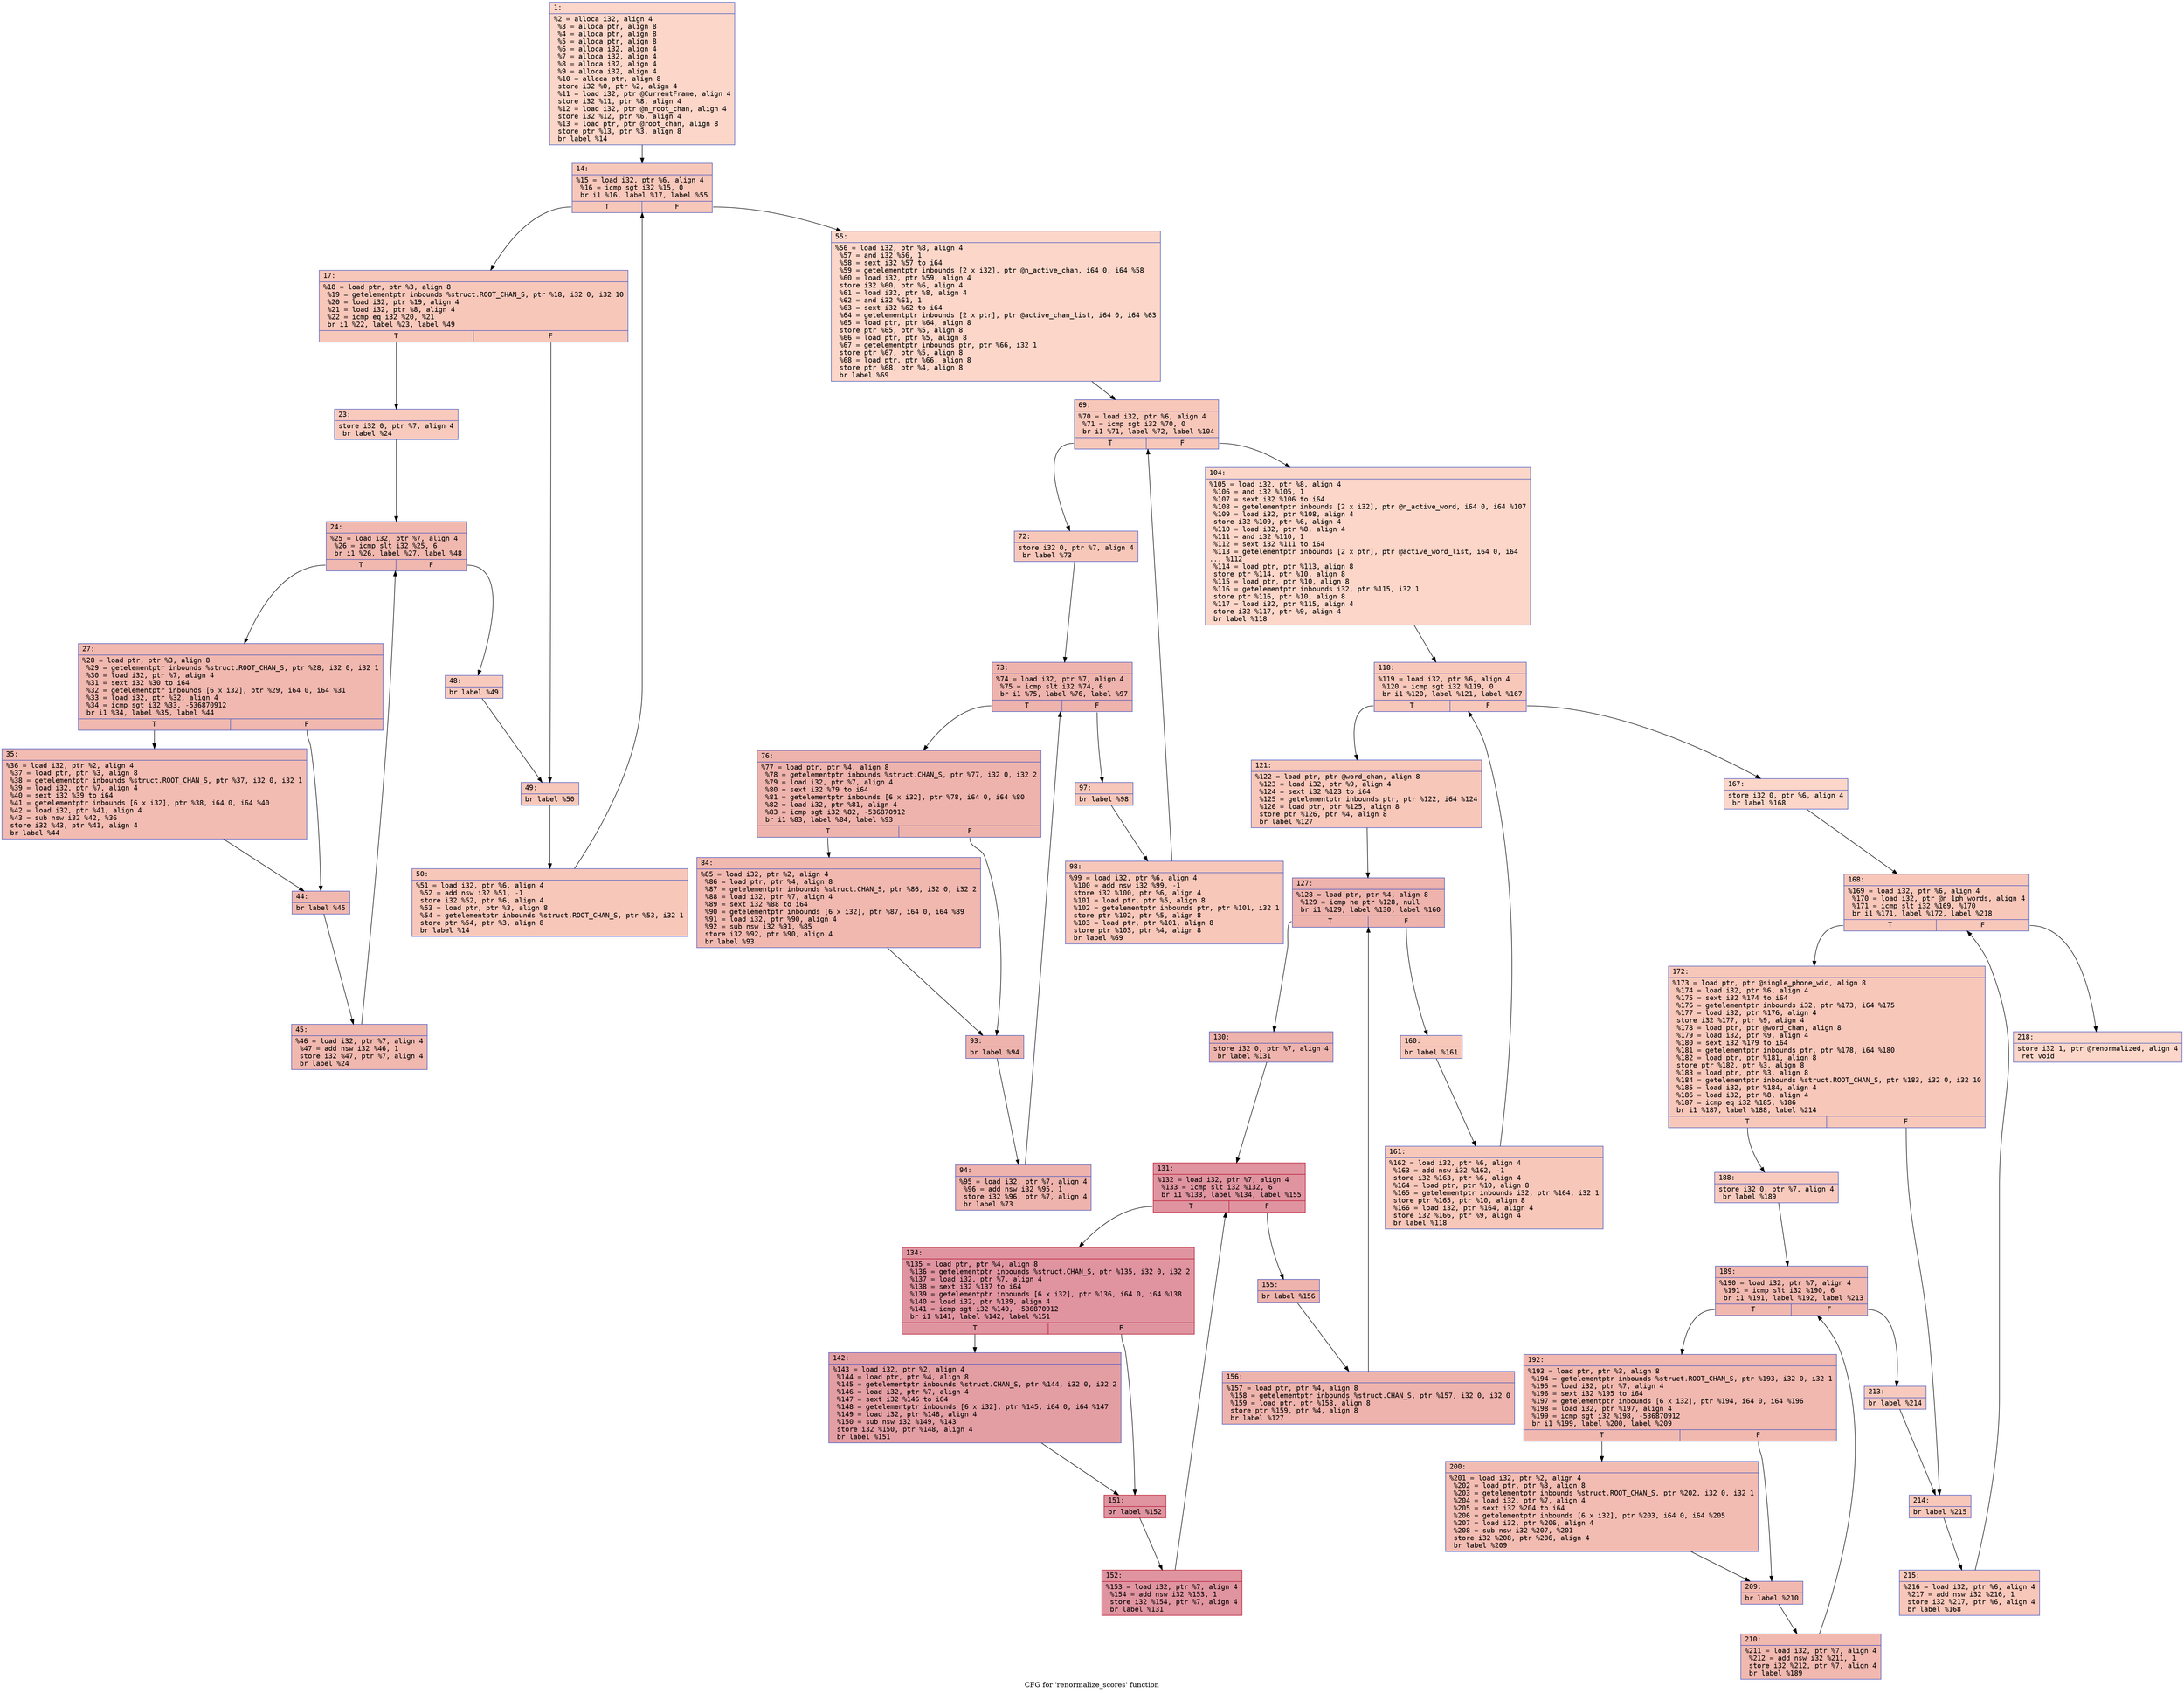 digraph "CFG for 'renormalize_scores' function" {
	label="CFG for 'renormalize_scores' function";

	Node0x60000203e170 [shape=record,color="#3d50c3ff", style=filled, fillcolor="#f6a38570" fontname="Courier",label="{1:\l|  %2 = alloca i32, align 4\l  %3 = alloca ptr, align 8\l  %4 = alloca ptr, align 8\l  %5 = alloca ptr, align 8\l  %6 = alloca i32, align 4\l  %7 = alloca i32, align 4\l  %8 = alloca i32, align 4\l  %9 = alloca i32, align 4\l  %10 = alloca ptr, align 8\l  store i32 %0, ptr %2, align 4\l  %11 = load i32, ptr @CurrentFrame, align 4\l  store i32 %11, ptr %8, align 4\l  %12 = load i32, ptr @n_root_chan, align 4\l  store i32 %12, ptr %6, align 4\l  %13 = load ptr, ptr @root_chan, align 8\l  store ptr %13, ptr %3, align 8\l  br label %14\l}"];
	Node0x60000203e170 -> Node0x60000203e1c0[tooltip="1 -> 14\nProbability 100.00%" ];
	Node0x60000203e1c0 [shape=record,color="#3d50c3ff", style=filled, fillcolor="#ec7f6370" fontname="Courier",label="{14:\l|  %15 = load i32, ptr %6, align 4\l  %16 = icmp sgt i32 %15, 0\l  br i1 %16, label %17, label %55\l|{<s0>T|<s1>F}}"];
	Node0x60000203e1c0:s0 -> Node0x60000203e210[tooltip="14 -> 17\nProbability 96.88%" ];
	Node0x60000203e1c0:s1 -> Node0x60000203e530[tooltip="14 -> 55\nProbability 3.12%" ];
	Node0x60000203e210 [shape=record,color="#3d50c3ff", style=filled, fillcolor="#ec7f6370" fontname="Courier",label="{17:\l|  %18 = load ptr, ptr %3, align 8\l  %19 = getelementptr inbounds %struct.ROOT_CHAN_S, ptr %18, i32 0, i32 10\l  %20 = load i32, ptr %19, align 4\l  %21 = load i32, ptr %8, align 4\l  %22 = icmp eq i32 %20, %21\l  br i1 %22, label %23, label %49\l|{<s0>T|<s1>F}}"];
	Node0x60000203e210:s0 -> Node0x60000203e260[tooltip="17 -> 23\nProbability 50.00%" ];
	Node0x60000203e210:s1 -> Node0x60000203e490[tooltip="17 -> 49\nProbability 50.00%" ];
	Node0x60000203e260 [shape=record,color="#3d50c3ff", style=filled, fillcolor="#ef886b70" fontname="Courier",label="{23:\l|  store i32 0, ptr %7, align 4\l  br label %24\l}"];
	Node0x60000203e260 -> Node0x60000203e2b0[tooltip="23 -> 24\nProbability 100.00%" ];
	Node0x60000203e2b0 [shape=record,color="#3d50c3ff", style=filled, fillcolor="#dc5d4a70" fontname="Courier",label="{24:\l|  %25 = load i32, ptr %7, align 4\l  %26 = icmp slt i32 %25, 6\l  br i1 %26, label %27, label %48\l|{<s0>T|<s1>F}}"];
	Node0x60000203e2b0:s0 -> Node0x60000203e300[tooltip="24 -> 27\nProbability 96.88%" ];
	Node0x60000203e2b0:s1 -> Node0x60000203e440[tooltip="24 -> 48\nProbability 3.12%" ];
	Node0x60000203e300 [shape=record,color="#3d50c3ff", style=filled, fillcolor="#dc5d4a70" fontname="Courier",label="{27:\l|  %28 = load ptr, ptr %3, align 8\l  %29 = getelementptr inbounds %struct.ROOT_CHAN_S, ptr %28, i32 0, i32 1\l  %30 = load i32, ptr %7, align 4\l  %31 = sext i32 %30 to i64\l  %32 = getelementptr inbounds [6 x i32], ptr %29, i64 0, i64 %31\l  %33 = load i32, ptr %32, align 4\l  %34 = icmp sgt i32 %33, -536870912\l  br i1 %34, label %35, label %44\l|{<s0>T|<s1>F}}"];
	Node0x60000203e300:s0 -> Node0x60000203e350[tooltip="27 -> 35\nProbability 50.00%" ];
	Node0x60000203e300:s1 -> Node0x60000203e3a0[tooltip="27 -> 44\nProbability 50.00%" ];
	Node0x60000203e350 [shape=record,color="#3d50c3ff", style=filled, fillcolor="#e1675170" fontname="Courier",label="{35:\l|  %36 = load i32, ptr %2, align 4\l  %37 = load ptr, ptr %3, align 8\l  %38 = getelementptr inbounds %struct.ROOT_CHAN_S, ptr %37, i32 0, i32 1\l  %39 = load i32, ptr %7, align 4\l  %40 = sext i32 %39 to i64\l  %41 = getelementptr inbounds [6 x i32], ptr %38, i64 0, i64 %40\l  %42 = load i32, ptr %41, align 4\l  %43 = sub nsw i32 %42, %36\l  store i32 %43, ptr %41, align 4\l  br label %44\l}"];
	Node0x60000203e350 -> Node0x60000203e3a0[tooltip="35 -> 44\nProbability 100.00%" ];
	Node0x60000203e3a0 [shape=record,color="#3d50c3ff", style=filled, fillcolor="#dc5d4a70" fontname="Courier",label="{44:\l|  br label %45\l}"];
	Node0x60000203e3a0 -> Node0x60000203e3f0[tooltip="44 -> 45\nProbability 100.00%" ];
	Node0x60000203e3f0 [shape=record,color="#3d50c3ff", style=filled, fillcolor="#dc5d4a70" fontname="Courier",label="{45:\l|  %46 = load i32, ptr %7, align 4\l  %47 = add nsw i32 %46, 1\l  store i32 %47, ptr %7, align 4\l  br label %24\l}"];
	Node0x60000203e3f0 -> Node0x60000203e2b0[tooltip="45 -> 24\nProbability 100.00%" ];
	Node0x60000203e440 [shape=record,color="#3d50c3ff", style=filled, fillcolor="#ef886b70" fontname="Courier",label="{48:\l|  br label %49\l}"];
	Node0x60000203e440 -> Node0x60000203e490[tooltip="48 -> 49\nProbability 100.00%" ];
	Node0x60000203e490 [shape=record,color="#3d50c3ff", style=filled, fillcolor="#ec7f6370" fontname="Courier",label="{49:\l|  br label %50\l}"];
	Node0x60000203e490 -> Node0x60000203e4e0[tooltip="49 -> 50\nProbability 100.00%" ];
	Node0x60000203e4e0 [shape=record,color="#3d50c3ff", style=filled, fillcolor="#ec7f6370" fontname="Courier",label="{50:\l|  %51 = load i32, ptr %6, align 4\l  %52 = add nsw i32 %51, -1\l  store i32 %52, ptr %6, align 4\l  %53 = load ptr, ptr %3, align 8\l  %54 = getelementptr inbounds %struct.ROOT_CHAN_S, ptr %53, i32 1\l  store ptr %54, ptr %3, align 8\l  br label %14\l}"];
	Node0x60000203e4e0 -> Node0x60000203e1c0[tooltip="50 -> 14\nProbability 100.00%" ];
	Node0x60000203e530 [shape=record,color="#3d50c3ff", style=filled, fillcolor="#f6a38570" fontname="Courier",label="{55:\l|  %56 = load i32, ptr %8, align 4\l  %57 = and i32 %56, 1\l  %58 = sext i32 %57 to i64\l  %59 = getelementptr inbounds [2 x i32], ptr @n_active_chan, i64 0, i64 %58\l  %60 = load i32, ptr %59, align 4\l  store i32 %60, ptr %6, align 4\l  %61 = load i32, ptr %8, align 4\l  %62 = and i32 %61, 1\l  %63 = sext i32 %62 to i64\l  %64 = getelementptr inbounds [2 x ptr], ptr @active_chan_list, i64 0, i64 %63\l  %65 = load ptr, ptr %64, align 8\l  store ptr %65, ptr %5, align 8\l  %66 = load ptr, ptr %5, align 8\l  %67 = getelementptr inbounds ptr, ptr %66, i32 1\l  store ptr %67, ptr %5, align 8\l  %68 = load ptr, ptr %66, align 8\l  store ptr %68, ptr %4, align 8\l  br label %69\l}"];
	Node0x60000203e530 -> Node0x60000203e580[tooltip="55 -> 69\nProbability 100.00%" ];
	Node0x60000203e580 [shape=record,color="#3d50c3ff", style=filled, fillcolor="#ec7f6370" fontname="Courier",label="{69:\l|  %70 = load i32, ptr %6, align 4\l  %71 = icmp sgt i32 %70, 0\l  br i1 %71, label %72, label %104\l|{<s0>T|<s1>F}}"];
	Node0x60000203e580:s0 -> Node0x60000203e5d0[tooltip="69 -> 72\nProbability 96.88%" ];
	Node0x60000203e580:s1 -> Node0x60000203e850[tooltip="69 -> 104\nProbability 3.12%" ];
	Node0x60000203e5d0 [shape=record,color="#3d50c3ff", style=filled, fillcolor="#ec7f6370" fontname="Courier",label="{72:\l|  store i32 0, ptr %7, align 4\l  br label %73\l}"];
	Node0x60000203e5d0 -> Node0x60000203e620[tooltip="72 -> 73\nProbability 100.00%" ];
	Node0x60000203e620 [shape=record,color="#3d50c3ff", style=filled, fillcolor="#d6524470" fontname="Courier",label="{73:\l|  %74 = load i32, ptr %7, align 4\l  %75 = icmp slt i32 %74, 6\l  br i1 %75, label %76, label %97\l|{<s0>T|<s1>F}}"];
	Node0x60000203e620:s0 -> Node0x60000203e670[tooltip="73 -> 76\nProbability 96.88%" ];
	Node0x60000203e620:s1 -> Node0x60000203e7b0[tooltip="73 -> 97\nProbability 3.12%" ];
	Node0x60000203e670 [shape=record,color="#3d50c3ff", style=filled, fillcolor="#d6524470" fontname="Courier",label="{76:\l|  %77 = load ptr, ptr %4, align 8\l  %78 = getelementptr inbounds %struct.CHAN_S, ptr %77, i32 0, i32 2\l  %79 = load i32, ptr %7, align 4\l  %80 = sext i32 %79 to i64\l  %81 = getelementptr inbounds [6 x i32], ptr %78, i64 0, i64 %80\l  %82 = load i32, ptr %81, align 4\l  %83 = icmp sgt i32 %82, -536870912\l  br i1 %83, label %84, label %93\l|{<s0>T|<s1>F}}"];
	Node0x60000203e670:s0 -> Node0x60000203e6c0[tooltip="76 -> 84\nProbability 50.00%" ];
	Node0x60000203e670:s1 -> Node0x60000203e710[tooltip="76 -> 93\nProbability 50.00%" ];
	Node0x60000203e6c0 [shape=record,color="#3d50c3ff", style=filled, fillcolor="#dc5d4a70" fontname="Courier",label="{84:\l|  %85 = load i32, ptr %2, align 4\l  %86 = load ptr, ptr %4, align 8\l  %87 = getelementptr inbounds %struct.CHAN_S, ptr %86, i32 0, i32 2\l  %88 = load i32, ptr %7, align 4\l  %89 = sext i32 %88 to i64\l  %90 = getelementptr inbounds [6 x i32], ptr %87, i64 0, i64 %89\l  %91 = load i32, ptr %90, align 4\l  %92 = sub nsw i32 %91, %85\l  store i32 %92, ptr %90, align 4\l  br label %93\l}"];
	Node0x60000203e6c0 -> Node0x60000203e710[tooltip="84 -> 93\nProbability 100.00%" ];
	Node0x60000203e710 [shape=record,color="#3d50c3ff", style=filled, fillcolor="#d6524470" fontname="Courier",label="{93:\l|  br label %94\l}"];
	Node0x60000203e710 -> Node0x60000203e760[tooltip="93 -> 94\nProbability 100.00%" ];
	Node0x60000203e760 [shape=record,color="#3d50c3ff", style=filled, fillcolor="#d6524470" fontname="Courier",label="{94:\l|  %95 = load i32, ptr %7, align 4\l  %96 = add nsw i32 %95, 1\l  store i32 %96, ptr %7, align 4\l  br label %73\l}"];
	Node0x60000203e760 -> Node0x60000203e620[tooltip="94 -> 73\nProbability 100.00%" ];
	Node0x60000203e7b0 [shape=record,color="#3d50c3ff", style=filled, fillcolor="#ec7f6370" fontname="Courier",label="{97:\l|  br label %98\l}"];
	Node0x60000203e7b0 -> Node0x60000203e800[tooltip="97 -> 98\nProbability 100.00%" ];
	Node0x60000203e800 [shape=record,color="#3d50c3ff", style=filled, fillcolor="#ec7f6370" fontname="Courier",label="{98:\l|  %99 = load i32, ptr %6, align 4\l  %100 = add nsw i32 %99, -1\l  store i32 %100, ptr %6, align 4\l  %101 = load ptr, ptr %5, align 8\l  %102 = getelementptr inbounds ptr, ptr %101, i32 1\l  store ptr %102, ptr %5, align 8\l  %103 = load ptr, ptr %101, align 8\l  store ptr %103, ptr %4, align 8\l  br label %69\l}"];
	Node0x60000203e800 -> Node0x60000203e580[tooltip="98 -> 69\nProbability 100.00%" ];
	Node0x60000203e850 [shape=record,color="#3d50c3ff", style=filled, fillcolor="#f6a38570" fontname="Courier",label="{104:\l|  %105 = load i32, ptr %8, align 4\l  %106 = and i32 %105, 1\l  %107 = sext i32 %106 to i64\l  %108 = getelementptr inbounds [2 x i32], ptr @n_active_word, i64 0, i64 %107\l  %109 = load i32, ptr %108, align 4\l  store i32 %109, ptr %6, align 4\l  %110 = load i32, ptr %8, align 4\l  %111 = and i32 %110, 1\l  %112 = sext i32 %111 to i64\l  %113 = getelementptr inbounds [2 x ptr], ptr @active_word_list, i64 0, i64\l... %112\l  %114 = load ptr, ptr %113, align 8\l  store ptr %114, ptr %10, align 8\l  %115 = load ptr, ptr %10, align 8\l  %116 = getelementptr inbounds i32, ptr %115, i32 1\l  store ptr %116, ptr %10, align 8\l  %117 = load i32, ptr %115, align 4\l  store i32 %117, ptr %9, align 4\l  br label %118\l}"];
	Node0x60000203e850 -> Node0x60000203e8a0[tooltip="104 -> 118\nProbability 100.00%" ];
	Node0x60000203e8a0 [shape=record,color="#3d50c3ff", style=filled, fillcolor="#ec7f6370" fontname="Courier",label="{118:\l|  %119 = load i32, ptr %6, align 4\l  %120 = icmp sgt i32 %119, 0\l  br i1 %120, label %121, label %167\l|{<s0>T|<s1>F}}"];
	Node0x60000203e8a0:s0 -> Node0x60000203e8f0[tooltip="118 -> 121\nProbability 96.88%" ];
	Node0x60000203e8a0:s1 -> Node0x60000203ecb0[tooltip="118 -> 167\nProbability 3.12%" ];
	Node0x60000203e8f0 [shape=record,color="#3d50c3ff", style=filled, fillcolor="#ec7f6370" fontname="Courier",label="{121:\l|  %122 = load ptr, ptr @word_chan, align 8\l  %123 = load i32, ptr %9, align 4\l  %124 = sext i32 %123 to i64\l  %125 = getelementptr inbounds ptr, ptr %122, i64 %124\l  %126 = load ptr, ptr %125, align 8\l  store ptr %126, ptr %4, align 8\l  br label %127\l}"];
	Node0x60000203e8f0 -> Node0x60000203e940[tooltip="121 -> 127\nProbability 100.00%" ];
	Node0x60000203e940 [shape=record,color="#3d50c3ff", style=filled, fillcolor="#d6524470" fontname="Courier",label="{127:\l|  %128 = load ptr, ptr %4, align 8\l  %129 = icmp ne ptr %128, null\l  br i1 %129, label %130, label %160\l|{<s0>T|<s1>F}}"];
	Node0x60000203e940:s0 -> Node0x60000203e990[tooltip="127 -> 130\nProbability 96.88%" ];
	Node0x60000203e940:s1 -> Node0x60000203ec10[tooltip="127 -> 160\nProbability 3.12%" ];
	Node0x60000203e990 [shape=record,color="#3d50c3ff", style=filled, fillcolor="#d6524470" fontname="Courier",label="{130:\l|  store i32 0, ptr %7, align 4\l  br label %131\l}"];
	Node0x60000203e990 -> Node0x60000203e9e0[tooltip="130 -> 131\nProbability 100.00%" ];
	Node0x60000203e9e0 [shape=record,color="#b70d28ff", style=filled, fillcolor="#b70d2870" fontname="Courier",label="{131:\l|  %132 = load i32, ptr %7, align 4\l  %133 = icmp slt i32 %132, 6\l  br i1 %133, label %134, label %155\l|{<s0>T|<s1>F}}"];
	Node0x60000203e9e0:s0 -> Node0x60000203ea30[tooltip="131 -> 134\nProbability 96.88%" ];
	Node0x60000203e9e0:s1 -> Node0x60000203eb70[tooltip="131 -> 155\nProbability 3.12%" ];
	Node0x60000203ea30 [shape=record,color="#b70d28ff", style=filled, fillcolor="#b70d2870" fontname="Courier",label="{134:\l|  %135 = load ptr, ptr %4, align 8\l  %136 = getelementptr inbounds %struct.CHAN_S, ptr %135, i32 0, i32 2\l  %137 = load i32, ptr %7, align 4\l  %138 = sext i32 %137 to i64\l  %139 = getelementptr inbounds [6 x i32], ptr %136, i64 0, i64 %138\l  %140 = load i32, ptr %139, align 4\l  %141 = icmp sgt i32 %140, -536870912\l  br i1 %141, label %142, label %151\l|{<s0>T|<s1>F}}"];
	Node0x60000203ea30:s0 -> Node0x60000203ea80[tooltip="134 -> 142\nProbability 50.00%" ];
	Node0x60000203ea30:s1 -> Node0x60000203ead0[tooltip="134 -> 151\nProbability 50.00%" ];
	Node0x60000203ea80 [shape=record,color="#3d50c3ff", style=filled, fillcolor="#be242e70" fontname="Courier",label="{142:\l|  %143 = load i32, ptr %2, align 4\l  %144 = load ptr, ptr %4, align 8\l  %145 = getelementptr inbounds %struct.CHAN_S, ptr %144, i32 0, i32 2\l  %146 = load i32, ptr %7, align 4\l  %147 = sext i32 %146 to i64\l  %148 = getelementptr inbounds [6 x i32], ptr %145, i64 0, i64 %147\l  %149 = load i32, ptr %148, align 4\l  %150 = sub nsw i32 %149, %143\l  store i32 %150, ptr %148, align 4\l  br label %151\l}"];
	Node0x60000203ea80 -> Node0x60000203ead0[tooltip="142 -> 151\nProbability 100.00%" ];
	Node0x60000203ead0 [shape=record,color="#b70d28ff", style=filled, fillcolor="#b70d2870" fontname="Courier",label="{151:\l|  br label %152\l}"];
	Node0x60000203ead0 -> Node0x60000203eb20[tooltip="151 -> 152\nProbability 100.00%" ];
	Node0x60000203eb20 [shape=record,color="#b70d28ff", style=filled, fillcolor="#b70d2870" fontname="Courier",label="{152:\l|  %153 = load i32, ptr %7, align 4\l  %154 = add nsw i32 %153, 1\l  store i32 %154, ptr %7, align 4\l  br label %131\l}"];
	Node0x60000203eb20 -> Node0x60000203e9e0[tooltip="152 -> 131\nProbability 100.00%" ];
	Node0x60000203eb70 [shape=record,color="#3d50c3ff", style=filled, fillcolor="#d6524470" fontname="Courier",label="{155:\l|  br label %156\l}"];
	Node0x60000203eb70 -> Node0x60000203ebc0[tooltip="155 -> 156\nProbability 100.00%" ];
	Node0x60000203ebc0 [shape=record,color="#3d50c3ff", style=filled, fillcolor="#d6524470" fontname="Courier",label="{156:\l|  %157 = load ptr, ptr %4, align 8\l  %158 = getelementptr inbounds %struct.CHAN_S, ptr %157, i32 0, i32 0\l  %159 = load ptr, ptr %158, align 8\l  store ptr %159, ptr %4, align 8\l  br label %127\l}"];
	Node0x60000203ebc0 -> Node0x60000203e940[tooltip="156 -> 127\nProbability 100.00%" ];
	Node0x60000203ec10 [shape=record,color="#3d50c3ff", style=filled, fillcolor="#ec7f6370" fontname="Courier",label="{160:\l|  br label %161\l}"];
	Node0x60000203ec10 -> Node0x60000203ec60[tooltip="160 -> 161\nProbability 100.00%" ];
	Node0x60000203ec60 [shape=record,color="#3d50c3ff", style=filled, fillcolor="#ec7f6370" fontname="Courier",label="{161:\l|  %162 = load i32, ptr %6, align 4\l  %163 = add nsw i32 %162, -1\l  store i32 %163, ptr %6, align 4\l  %164 = load ptr, ptr %10, align 8\l  %165 = getelementptr inbounds i32, ptr %164, i32 1\l  store ptr %165, ptr %10, align 8\l  %166 = load i32, ptr %164, align 4\l  store i32 %166, ptr %9, align 4\l  br label %118\l}"];
	Node0x60000203ec60 -> Node0x60000203e8a0[tooltip="161 -> 118\nProbability 100.00%" ];
	Node0x60000203ecb0 [shape=record,color="#3d50c3ff", style=filled, fillcolor="#f6a38570" fontname="Courier",label="{167:\l|  store i32 0, ptr %6, align 4\l  br label %168\l}"];
	Node0x60000203ecb0 -> Node0x60000203ed00[tooltip="167 -> 168\nProbability 100.00%" ];
	Node0x60000203ed00 [shape=record,color="#3d50c3ff", style=filled, fillcolor="#ec7f6370" fontname="Courier",label="{168:\l|  %169 = load i32, ptr %6, align 4\l  %170 = load i32, ptr @n_1ph_words, align 4\l  %171 = icmp slt i32 %169, %170\l  br i1 %171, label %172, label %218\l|{<s0>T|<s1>F}}"];
	Node0x60000203ed00:s0 -> Node0x60000203ed50[tooltip="168 -> 172\nProbability 96.88%" ];
	Node0x60000203ed00:s1 -> Node0x60000203f070[tooltip="168 -> 218\nProbability 3.12%" ];
	Node0x60000203ed50 [shape=record,color="#3d50c3ff", style=filled, fillcolor="#ec7f6370" fontname="Courier",label="{172:\l|  %173 = load ptr, ptr @single_phone_wid, align 8\l  %174 = load i32, ptr %6, align 4\l  %175 = sext i32 %174 to i64\l  %176 = getelementptr inbounds i32, ptr %173, i64 %175\l  %177 = load i32, ptr %176, align 4\l  store i32 %177, ptr %9, align 4\l  %178 = load ptr, ptr @word_chan, align 8\l  %179 = load i32, ptr %9, align 4\l  %180 = sext i32 %179 to i64\l  %181 = getelementptr inbounds ptr, ptr %178, i64 %180\l  %182 = load ptr, ptr %181, align 8\l  store ptr %182, ptr %3, align 8\l  %183 = load ptr, ptr %3, align 8\l  %184 = getelementptr inbounds %struct.ROOT_CHAN_S, ptr %183, i32 0, i32 10\l  %185 = load i32, ptr %184, align 4\l  %186 = load i32, ptr %8, align 4\l  %187 = icmp eq i32 %185, %186\l  br i1 %187, label %188, label %214\l|{<s0>T|<s1>F}}"];
	Node0x60000203ed50:s0 -> Node0x60000203eda0[tooltip="172 -> 188\nProbability 50.00%" ];
	Node0x60000203ed50:s1 -> Node0x60000203efd0[tooltip="172 -> 214\nProbability 50.00%" ];
	Node0x60000203eda0 [shape=record,color="#3d50c3ff", style=filled, fillcolor="#ef886b70" fontname="Courier",label="{188:\l|  store i32 0, ptr %7, align 4\l  br label %189\l}"];
	Node0x60000203eda0 -> Node0x60000203edf0[tooltip="188 -> 189\nProbability 100.00%" ];
	Node0x60000203edf0 [shape=record,color="#3d50c3ff", style=filled, fillcolor="#dc5d4a70" fontname="Courier",label="{189:\l|  %190 = load i32, ptr %7, align 4\l  %191 = icmp slt i32 %190, 6\l  br i1 %191, label %192, label %213\l|{<s0>T|<s1>F}}"];
	Node0x60000203edf0:s0 -> Node0x60000203ee40[tooltip="189 -> 192\nProbability 96.88%" ];
	Node0x60000203edf0:s1 -> Node0x60000203ef80[tooltip="189 -> 213\nProbability 3.12%" ];
	Node0x60000203ee40 [shape=record,color="#3d50c3ff", style=filled, fillcolor="#dc5d4a70" fontname="Courier",label="{192:\l|  %193 = load ptr, ptr %3, align 8\l  %194 = getelementptr inbounds %struct.ROOT_CHAN_S, ptr %193, i32 0, i32 1\l  %195 = load i32, ptr %7, align 4\l  %196 = sext i32 %195 to i64\l  %197 = getelementptr inbounds [6 x i32], ptr %194, i64 0, i64 %196\l  %198 = load i32, ptr %197, align 4\l  %199 = icmp sgt i32 %198, -536870912\l  br i1 %199, label %200, label %209\l|{<s0>T|<s1>F}}"];
	Node0x60000203ee40:s0 -> Node0x60000203ee90[tooltip="192 -> 200\nProbability 50.00%" ];
	Node0x60000203ee40:s1 -> Node0x60000203eee0[tooltip="192 -> 209\nProbability 50.00%" ];
	Node0x60000203ee90 [shape=record,color="#3d50c3ff", style=filled, fillcolor="#e1675170" fontname="Courier",label="{200:\l|  %201 = load i32, ptr %2, align 4\l  %202 = load ptr, ptr %3, align 8\l  %203 = getelementptr inbounds %struct.ROOT_CHAN_S, ptr %202, i32 0, i32 1\l  %204 = load i32, ptr %7, align 4\l  %205 = sext i32 %204 to i64\l  %206 = getelementptr inbounds [6 x i32], ptr %203, i64 0, i64 %205\l  %207 = load i32, ptr %206, align 4\l  %208 = sub nsw i32 %207, %201\l  store i32 %208, ptr %206, align 4\l  br label %209\l}"];
	Node0x60000203ee90 -> Node0x60000203eee0[tooltip="200 -> 209\nProbability 100.00%" ];
	Node0x60000203eee0 [shape=record,color="#3d50c3ff", style=filled, fillcolor="#dc5d4a70" fontname="Courier",label="{209:\l|  br label %210\l}"];
	Node0x60000203eee0 -> Node0x60000203ef30[tooltip="209 -> 210\nProbability 100.00%" ];
	Node0x60000203ef30 [shape=record,color="#3d50c3ff", style=filled, fillcolor="#dc5d4a70" fontname="Courier",label="{210:\l|  %211 = load i32, ptr %7, align 4\l  %212 = add nsw i32 %211, 1\l  store i32 %212, ptr %7, align 4\l  br label %189\l}"];
	Node0x60000203ef30 -> Node0x60000203edf0[tooltip="210 -> 189\nProbability 100.00%" ];
	Node0x60000203ef80 [shape=record,color="#3d50c3ff", style=filled, fillcolor="#ef886b70" fontname="Courier",label="{213:\l|  br label %214\l}"];
	Node0x60000203ef80 -> Node0x60000203efd0[tooltip="213 -> 214\nProbability 100.00%" ];
	Node0x60000203efd0 [shape=record,color="#3d50c3ff", style=filled, fillcolor="#ec7f6370" fontname="Courier",label="{214:\l|  br label %215\l}"];
	Node0x60000203efd0 -> Node0x60000203f020[tooltip="214 -> 215\nProbability 100.00%" ];
	Node0x60000203f020 [shape=record,color="#3d50c3ff", style=filled, fillcolor="#ec7f6370" fontname="Courier",label="{215:\l|  %216 = load i32, ptr %6, align 4\l  %217 = add nsw i32 %216, 1\l  store i32 %217, ptr %6, align 4\l  br label %168\l}"];
	Node0x60000203f020 -> Node0x60000203ed00[tooltip="215 -> 168\nProbability 100.00%" ];
	Node0x60000203f070 [shape=record,color="#3d50c3ff", style=filled, fillcolor="#f6a38570" fontname="Courier",label="{218:\l|  store i32 1, ptr @renormalized, align 4\l  ret void\l}"];
}

